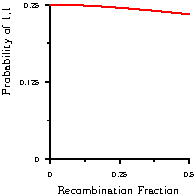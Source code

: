 import graph;
size(100, 100, IgnoreAspect);
real f(real r)
{
	return 2*(1-r)*(1-r)/(8*(1 + 2*r)) + 3*(1-r)*r/(8+16*r) + 10*r/(16+32*r);
}
xaxis(L = shift(-4, 0)*scale(0.5)*Label("Recombination Fraction"), 0, RightTicks(N=2, n=2, format = scale(0.35)*defaultformat, Size = 2, size = 1));
yaxis(L = scale(0.5)*rotate(90)*Label("Probability of 1,1"), ymin = 0, ymax = 0.25, ticks = LeftTicks(scale(0.35)*defaultformat, N = 2, n = 2, Size = 2, size = 1));
draw(graph(f, 0, 0.5, operator..), red);